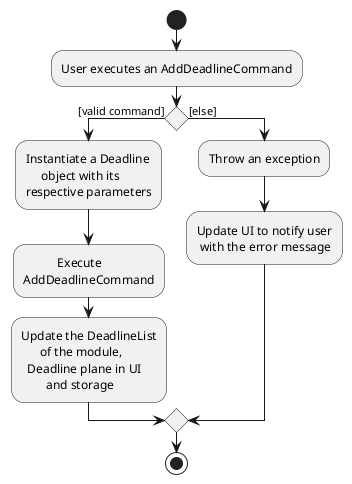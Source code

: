 @startuml
start

:User executes an AddDeadlineCommand;

if () then ([valid command])
	:Instantiate a Deadline
	     object with its
	respective parameters;
	:           Execute
	AddDeadlineCommand;
	:Update the DeadlineList
	      of the module,
	  Deadline plane in UI
	        and storage;
else ([else])
	:Throw an exception;
	:Update UI to notify user
	 with the error message;
endif

stop
@enduml
